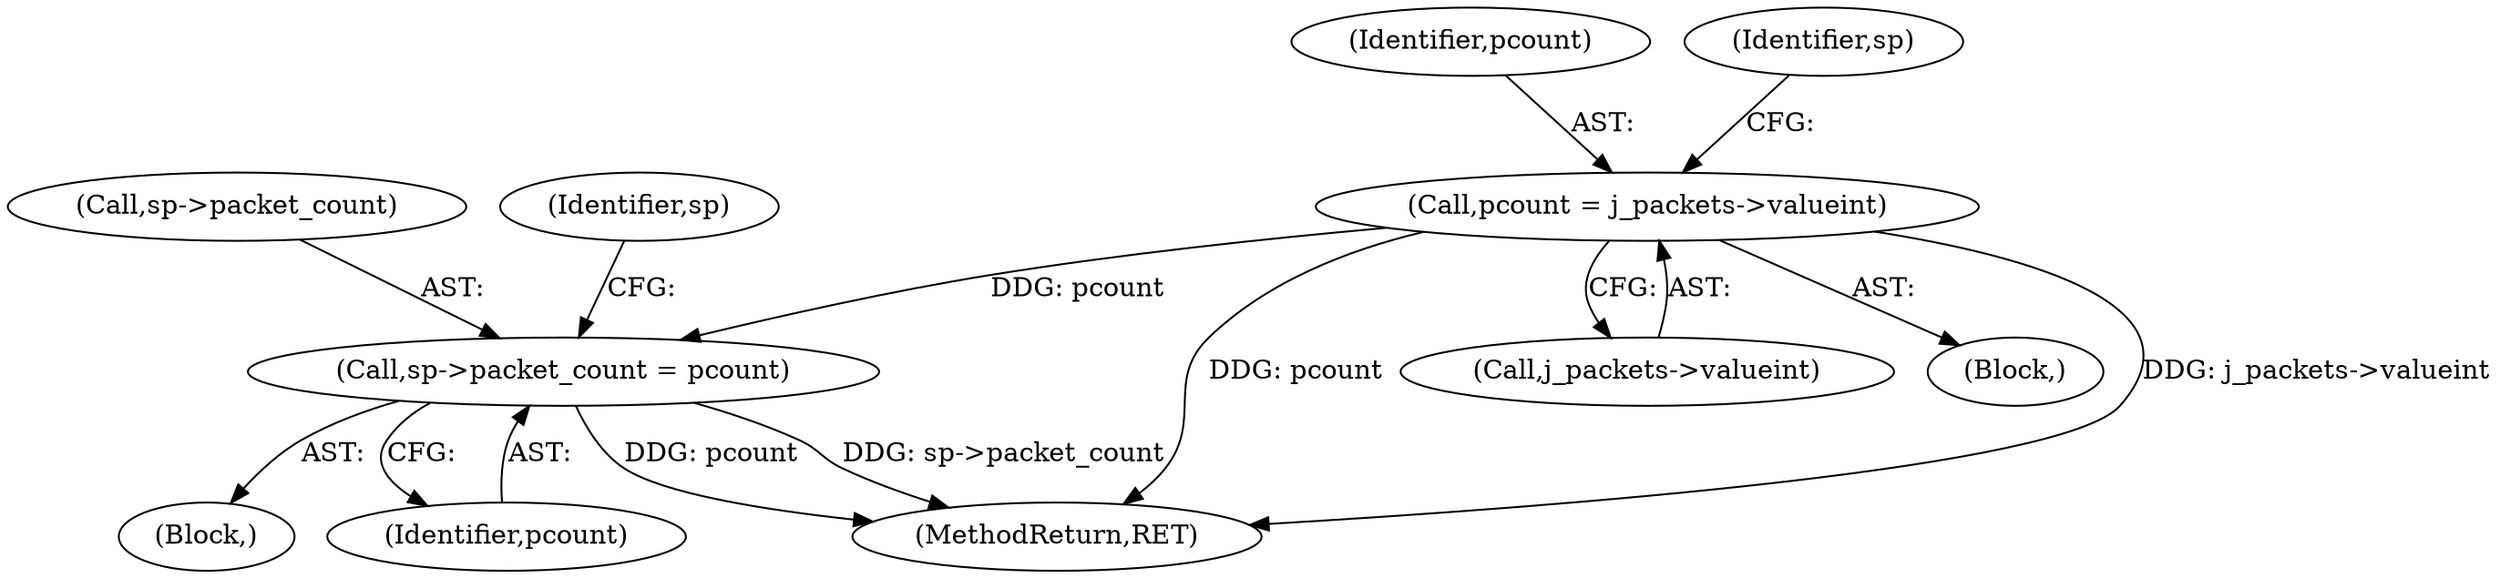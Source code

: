 digraph "0_iperf_91f2fa59e8ed80dfbf400add0164ee0e508e412a_48@pointer" {
"1000392" [label="(Call,pcount = j_packets->valueint)"];
"1000433" [label="(Call,sp->packet_count = pcount)"];
"1000393" [label="(Identifier,pcount)"];
"1000434" [label="(Call,sp->packet_count)"];
"1000441" [label="(Identifier,sp)"];
"1000510" [label="(MethodReturn,RET)"];
"1000422" [label="(Block,)"];
"1000437" [label="(Identifier,pcount)"];
"1000433" [label="(Call,sp->packet_count = pcount)"];
"1000394" [label="(Call,j_packets->valueint)"];
"1000366" [label="(Block,)"];
"1000400" [label="(Identifier,sp)"];
"1000392" [label="(Call,pcount = j_packets->valueint)"];
"1000392" -> "1000366"  [label="AST: "];
"1000392" -> "1000394"  [label="CFG: "];
"1000393" -> "1000392"  [label="AST: "];
"1000394" -> "1000392"  [label="AST: "];
"1000400" -> "1000392"  [label="CFG: "];
"1000392" -> "1000510"  [label="DDG: j_packets->valueint"];
"1000392" -> "1000510"  [label="DDG: pcount"];
"1000392" -> "1000433"  [label="DDG: pcount"];
"1000433" -> "1000422"  [label="AST: "];
"1000433" -> "1000437"  [label="CFG: "];
"1000434" -> "1000433"  [label="AST: "];
"1000437" -> "1000433"  [label="AST: "];
"1000441" -> "1000433"  [label="CFG: "];
"1000433" -> "1000510"  [label="DDG: pcount"];
"1000433" -> "1000510"  [label="DDG: sp->packet_count"];
}
